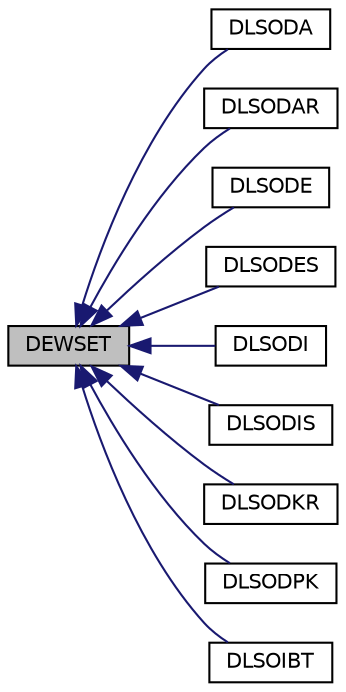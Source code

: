 digraph G
{
  edge [fontname="Helvetica",fontsize="10",labelfontname="Helvetica",labelfontsize="10"];
  node [fontname="Helvetica",fontsize="10",shape=record];
  rankdir=LR;
  Node1 [label="DEWSET",height=0.2,width=0.4,color="black", fillcolor="grey75", style="filled" fontcolor="black"];
  Node1 -> Node2 [dir=back,color="midnightblue",fontsize="10",style="solid",fontname="Helvetica"];
  Node2 [label="DLSODA",height=0.2,width=0.4,color="black", fillcolor="white", style="filled",URL="$opkdmain_8f90.html#a7028cae269fa60b5b454f91a66b2d04d"];
  Node1 -> Node3 [dir=back,color="midnightblue",fontsize="10",style="solid",fontname="Helvetica"];
  Node3 [label="DLSODAR",height=0.2,width=0.4,color="black", fillcolor="white", style="filled",URL="$opkdmain_8f90.html#a1711c1b88bb05db6bc1a9b3b0e3a2663"];
  Node1 -> Node4 [dir=back,color="midnightblue",fontsize="10",style="solid",fontname="Helvetica"];
  Node4 [label="DLSODE",height=0.2,width=0.4,color="black", fillcolor="white", style="filled",URL="$opkdmain_8f90.html#a4196f3869c790e8813b4bac1dd03ecb9"];
  Node1 -> Node5 [dir=back,color="midnightblue",fontsize="10",style="solid",fontname="Helvetica"];
  Node5 [label="DLSODES",height=0.2,width=0.4,color="black", fillcolor="white", style="filled",URL="$opkdmain_8f90.html#a9ba73fbed77c11ec4abd126bbf966442"];
  Node1 -> Node6 [dir=back,color="midnightblue",fontsize="10",style="solid",fontname="Helvetica"];
  Node6 [label="DLSODI",height=0.2,width=0.4,color="black", fillcolor="white", style="filled",URL="$opkdmain_8f90.html#aeb7356035bc33fb533f00f0aaf6bab48"];
  Node1 -> Node7 [dir=back,color="midnightblue",fontsize="10",style="solid",fontname="Helvetica"];
  Node7 [label="DLSODIS",height=0.2,width=0.4,color="black", fillcolor="white", style="filled",URL="$opkdmain_8f90.html#a8d69137716f0a783f1f355586a16f5c2"];
  Node1 -> Node8 [dir=back,color="midnightblue",fontsize="10",style="solid",fontname="Helvetica"];
  Node8 [label="DLSODKR",height=0.2,width=0.4,color="black", fillcolor="white", style="filled",URL="$opkdmain_8f90.html#afd6a4d460cf75c6278c36e819dc9c763"];
  Node1 -> Node9 [dir=back,color="midnightblue",fontsize="10",style="solid",fontname="Helvetica"];
  Node9 [label="DLSODPK",height=0.2,width=0.4,color="black", fillcolor="white", style="filled",URL="$opkdmain_8f90.html#abfd1fd76148d80747a6fd105a6c3cca8"];
  Node1 -> Node10 [dir=back,color="midnightblue",fontsize="10",style="solid",fontname="Helvetica"];
  Node10 [label="DLSOIBT",height=0.2,width=0.4,color="black", fillcolor="white", style="filled",URL="$opkdmain_8f90.html#adba4bd945e718a59e4cbf98ddf8f224c"];
}
